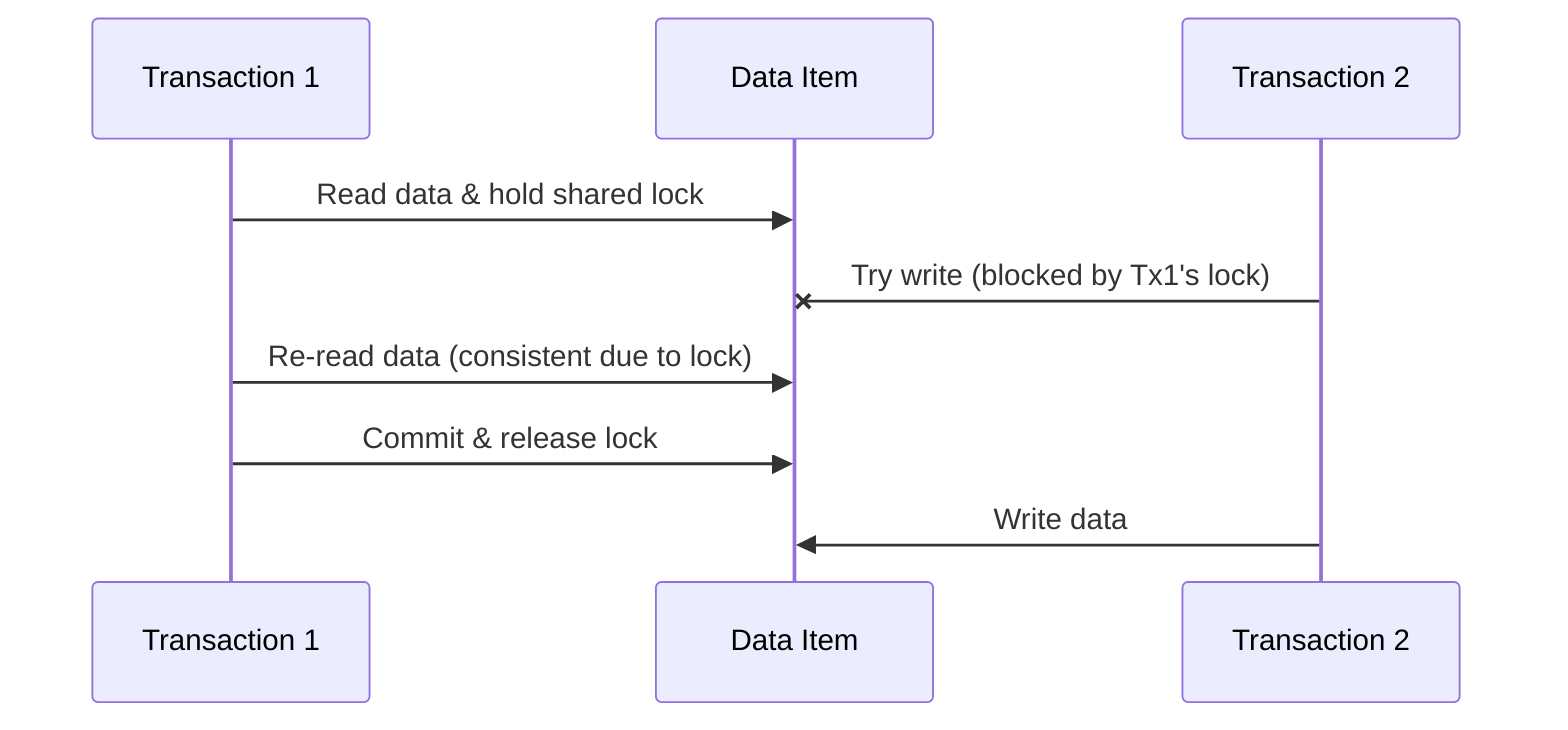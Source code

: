 sequenceDiagram
    participant Tx1 as Transaction 1
    participant Data as Data Item
    participant Tx2 as Transaction 2

    Tx1->>Data: Read data & hold shared lock
    Tx2-xData: Try write (blocked by Tx1's lock)
    Tx1->>Data: Re-read data (consistent due to lock)
    Tx1->>Data: Commit & release lock
    Tx2->>Data: Write data